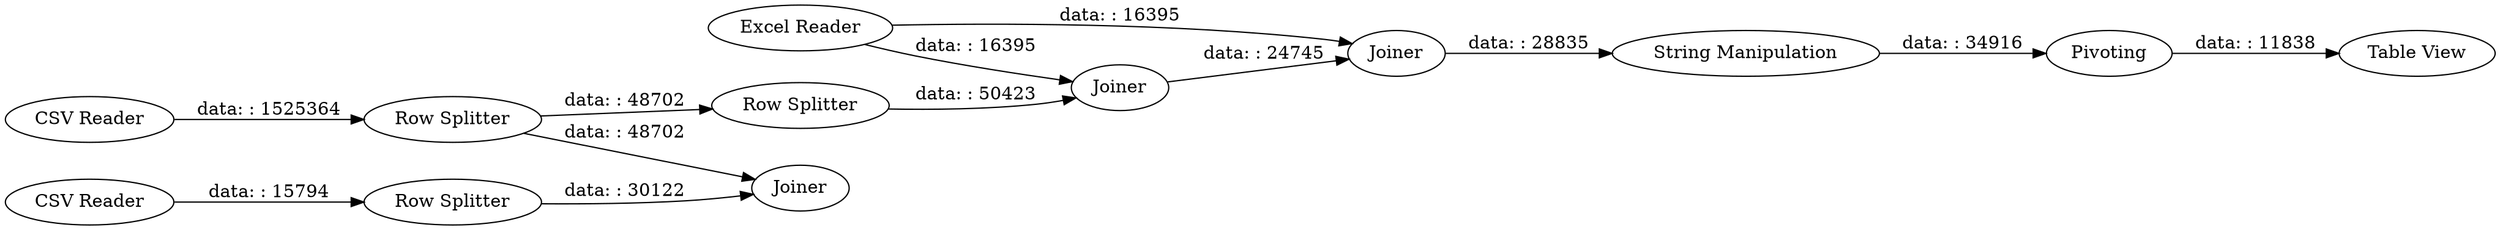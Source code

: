 digraph {
	"-6103450395555271386_25" [label="Row Splitter"]
	"-6103450395555271386_32" [label=Pivoting]
	"-6103450395555271386_34" [label=Joiner]
	"-6103450395555271386_4" [label="Excel Reader"]
	"-6103450395555271386_24" [label="CSV Reader"]
	"-6103450395555271386_35" [label=Joiner]
	"-6103450395555271386_36" [label=Joiner]
	"-6103450395555271386_33" [label="Table View"]
	"-6103450395555271386_31" [label="String Manipulation"]
	"-6103450395555271386_23" [label="CSV Reader"]
	"-6103450395555271386_27" [label="Row Splitter"]
	"-6103450395555271386_26" [label="Row Splitter"]
	"-6103450395555271386_31" -> "-6103450395555271386_32" [label="data: : 34916"]
	"-6103450395555271386_4" -> "-6103450395555271386_34" [label="data: : 16395"]
	"-6103450395555271386_26" -> "-6103450395555271386_36" [label="data: : 48702"]
	"-6103450395555271386_34" -> "-6103450395555271386_35" [label="data: : 24745"]
	"-6103450395555271386_4" -> "-6103450395555271386_35" [label="data: : 16395"]
	"-6103450395555271386_27" -> "-6103450395555271386_34" [label="data: : 50423"]
	"-6103450395555271386_26" -> "-6103450395555271386_27" [label="data: : 48702"]
	"-6103450395555271386_35" -> "-6103450395555271386_31" [label="data: : 28835"]
	"-6103450395555271386_32" -> "-6103450395555271386_33" [label="data: : 11838"]
	"-6103450395555271386_24" -> "-6103450395555271386_25" [label="data: : 15794"]
	"-6103450395555271386_25" -> "-6103450395555271386_36" [label="data: : 30122"]
	"-6103450395555271386_23" -> "-6103450395555271386_26" [label="data: : 1525364"]
	rankdir=LR
}
